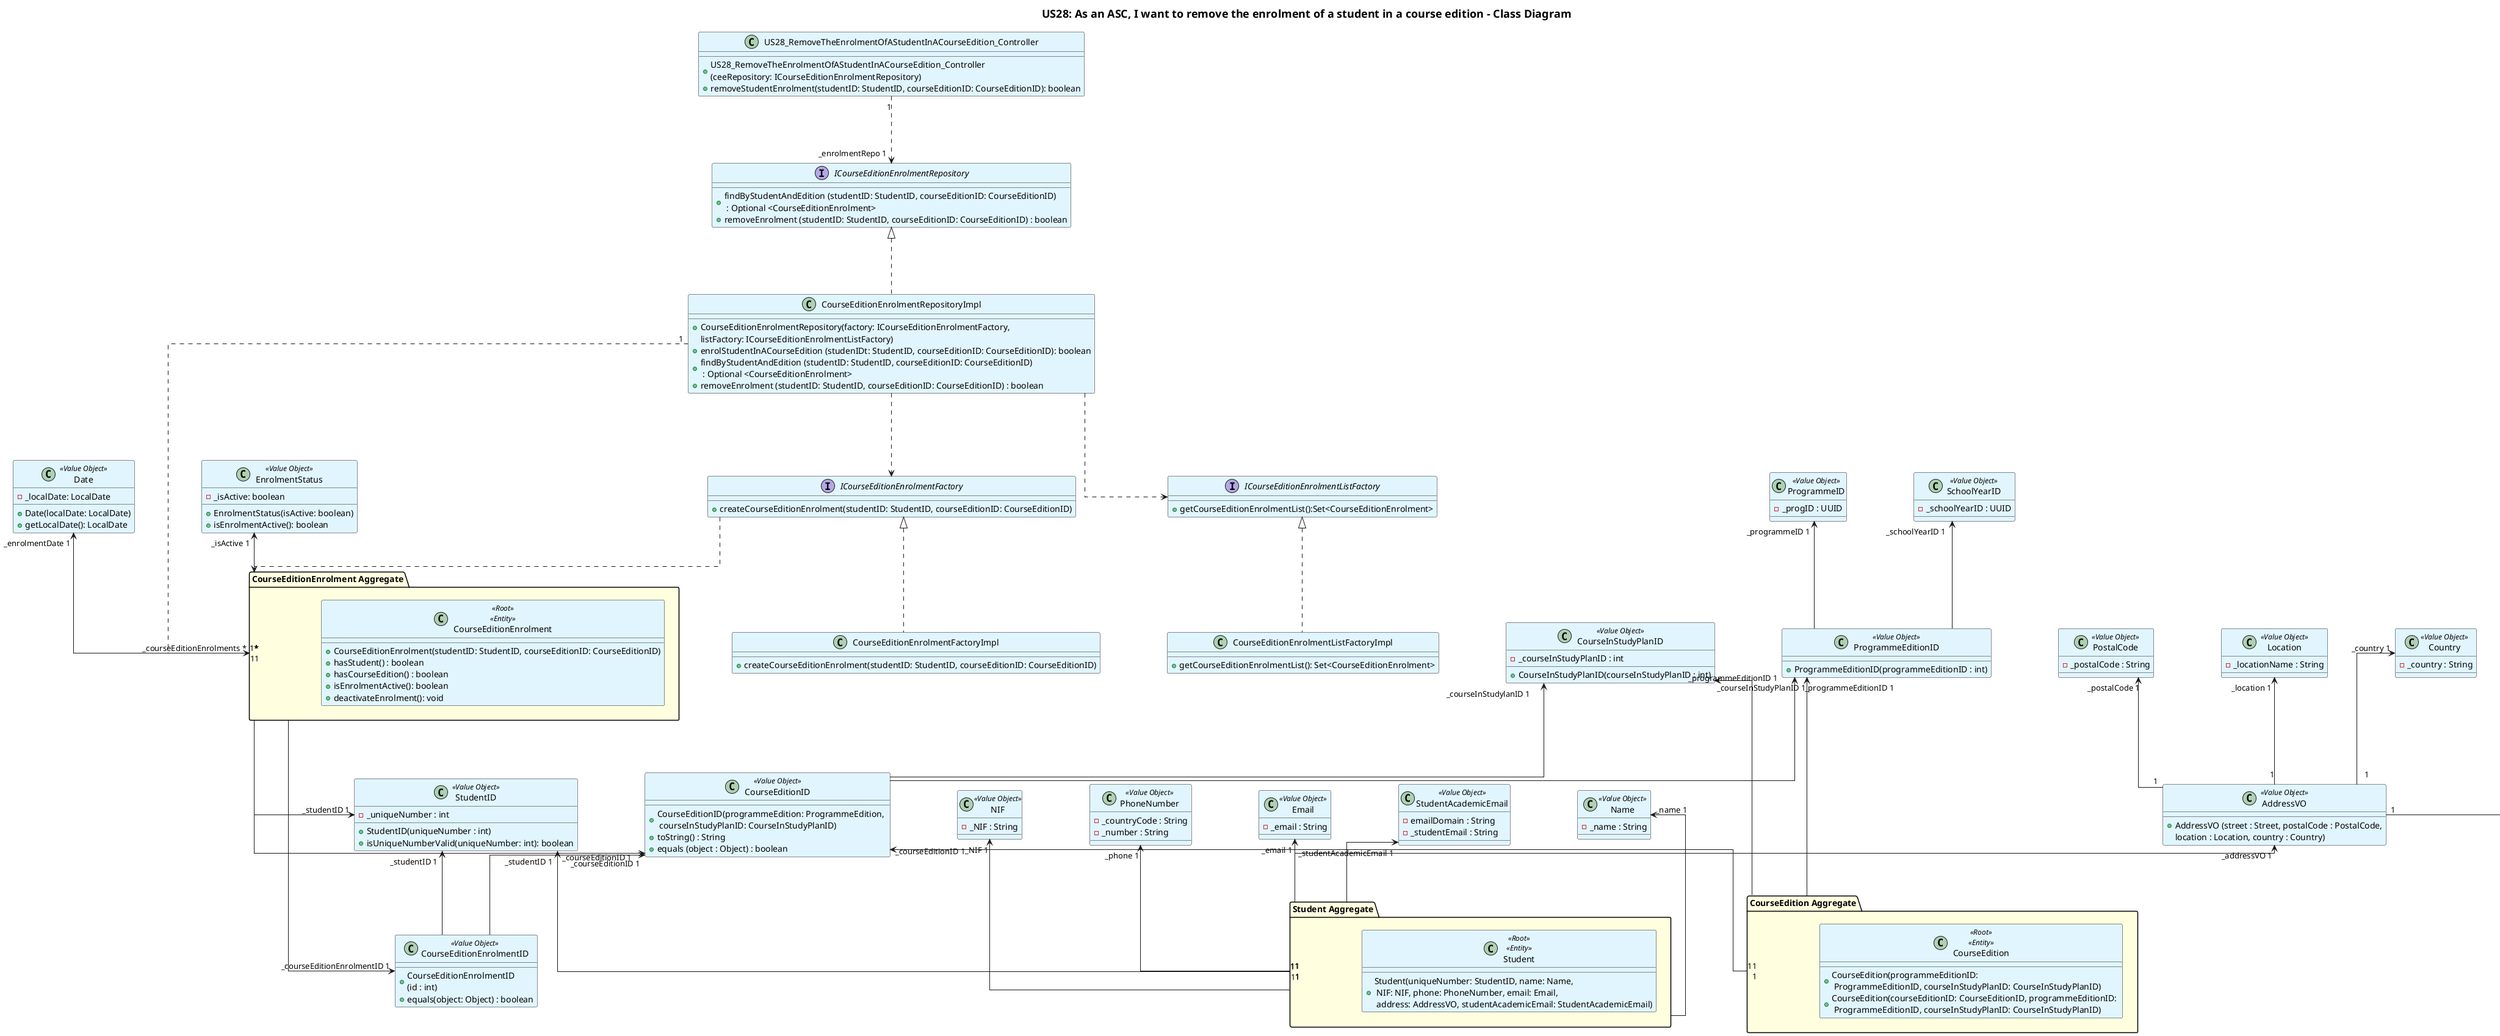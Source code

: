 @startuml
title US28: As an ASC, I want to remove the enrolment of a student in a course edition - Class Diagram
'!pragma layout smetana
skinparam ranksep 110
skinparam nodesep 110
skinparam classBackgroundColor #E1F5FE
skinparam titleFontSize 18
skinparam linetype ortho

class US28_RemoveTheEnrolmentOfAStudentInACourseEdition_Controller {
    +US28_RemoveTheEnrolmentOfAStudentInACourseEdition_Controller\n(ceeRepository: ICourseEditionEnrolmentRepository)
    +removeStudentEnrolment(studentID: StudentID, courseEditionID: CourseEditionID): boolean
}

package "CourseEditionEnrolment Aggregate" #LightYellow{
class CourseEditionEnrolment <<Root>> <<Entity>>{
    +CourseEditionEnrolment(studentID: StudentID, courseEditionID: CourseEditionID)
    +hasStudent() : boolean
    +hasCourseEdition() : boolean
    +isEnrolmentActive(): boolean
    +deactivateEnrolment(): void
}
}

class Date <<Value Object >> {
    -_localDate: LocalDate
    + Date(localDate: LocalDate)
    + getLocalDate(): LocalDate
}

class EnrolmentStatus <<Value Object>>{
    -_isActive: boolean
    + EnrolmentStatus(isActive: boolean)
    + isEnrolmentActive(): boolean
    }


class CourseEditionEnrolmentRepositoryImpl {
    +CourseEditionEnrolmentRepository(factory: ICourseEditionEnrolmentFactory,
     listFactory: ICourseEditionEnrolmentListFactory)
    +enrolStudentInACourseEdition (studenIDt: StudentID, courseEditionID: CourseEditionID): boolean
    +findByStudentAndEdition (studentID: StudentID, courseEditionID: CourseEditionID)\n : Optional <CourseEditionEnrolment>
    +removeEnrolment (studentID: StudentID, courseEditionID: CourseEditionID) : boolean
}

interface ICourseEditionEnrolmentRepository {
    +findByStudentAndEdition (studentID: StudentID, courseEditionID: CourseEditionID)\n : Optional <CourseEditionEnrolment>
    +removeEnrolment (studentID: StudentID, courseEditionID: CourseEditionID) : boolean
}

package "Student Aggregate" #LightYellow{
class Student <<Root>> <<Entity>>{
    + Student(uniqueNumber: StudentID, name: Name, \n NIF: NIF, phone: PhoneNumber, email: Email, \n address: AddressVO, studentAcademicEmail: StudentAcademicEmail)

}
}

class StudentID <<Value Object>> {
    -_uniqueNumber : int
    + StudentID(uniqueNumber : int)
    + isUniqueNumberValid(uniqueNumber: int): boolean
}

class Name <<Value Object>> {
    -_name : String
}

class NIF <<Value Object>> {
    -_NIF : String
}

class PhoneNumber <<Value Object>> {
    -_countryCode : String
    -_number : String
}

class Email <<Value Object>> {
    -_email : String
}

class AddressVO <<Value Object>> {
    + AddressVO (street : Street, postalCode : PostalCode,
    location : Location, country : Country)
}

class StudentAcademicEmail <<Value Object>> {
    -emailDomain : String
    -_studentEmail : String
}

class Street <<Value Object>> {
    -_street : String
}

class PostalCode <<Value Object>> {
    -_postalCode : String
}

class Location <<Value Object>> {
    -_locationName : String
}

class Country <<Value Object>> {
    -_country : String
}

class ProgrammeID <<Value Object>> {
    -_progID : UUID
}

class SchoolYearID <<Value Object>> {
    -_schoolYearID : UUID
}


package "CourseEdition Aggregate" #LightYellow{
class CourseEdition <<Root>> <<Entity>>{
    +CourseEdition(programmeEditionID: \n ProgrammeEditionID, courseInStudyPlanID: CourseInStudyPlanID)
    +CourseEdition(courseEditionID: CourseEditionID, programmeEditionID: \n ProgrammeEditionID, courseInStudyPlanID: CourseInStudyPlanID)
}
}

class CourseEditionID <<Value Object>> {
    + CourseEditionID(programmeEdition: ProgrammeEdition, \n courseInStudyPlanID: CourseInStudyPlanID)
    + toString() : String
    + equals (object : Object) : boolean
}

class CourseEditionEnrolmentID <<Value Object>> {
    + CourseEditionEnrolmentID\n(id : int)
    + equals(object: Object) : boolean
    }

class CourseInStudyPlanID <<Value Object>> {
    -_courseInStudyPlanID : int
    + CourseInStudyPlanID(courseInStudyPlanID : int)
}

class ProgrammeEditionID <<Value Object>> {
    + ProgrammeEditionID(programmeEditionID : int)
}

class CourseEditionEnrolmentFactoryImpl {
    +createCourseEditionEnrolment(studentID: StudentID, courseEditionID: CourseEditionID)
}

class CourseEditionEnrolmentListFactoryImpl{
    +getCourseEditionEnrolmentList(): Set<CourseEditionEnrolment>
}

interface ICourseEditionEnrolmentFactory{
    +createCourseEditionEnrolment(studentID: StudentID, courseEditionID: CourseEditionID)
}
interface ICourseEditionEnrolmentListFactory{
    +getCourseEditionEnrolmentList():Set<CourseEditionEnrolment>
}


"CourseEditionEnrolment Aggregate" "*" --> "_studentID 1" StudentID
"CourseEditionEnrolment Aggregate" "*" --> "_courseEditionID 1    " CourseEditionID
ICourseEditionEnrolmentFactory <|.. CourseEditionEnrolmentFactoryImpl
ICourseEditionEnrolmentListFactory <|.. CourseEditionEnrolmentListFactoryImpl
CourseEditionEnrolmentRepositoryImpl ..> ICourseEditionEnrolmentFactory
ICourseEditionEnrolmentFactory ..> "CourseEditionEnrolment Aggregate"
CourseEditionEnrolmentRepositoryImpl ..> ICourseEditionEnrolmentListFactory
ICourseEditionEnrolmentRepository <|.. CourseEditionEnrolmentRepositoryImpl
US28_RemoveTheEnrolmentOfAStudentInACourseEdition_Controller "1" ..> "_enrolmentRepo 1" ICourseEditionEnrolmentRepository
Date "_enrolmentDate 1" <-- "1" "CourseEditionEnrolment Aggregate"
EnrolmentStatus "_isActive 1" <-- "1" "CourseEditionEnrolment Aggregate"
StudentID "_studentID 1      " <-- "1" "Student Aggregate"
AddressVO "_addressVO 1" <-- "1" "Student Aggregate"
Street "_street 1" <-- "1" AddressVO
PostalCode "_postalCode 1" <-- "1" AddressVO
Location "_location 1" <-- "1" AddressVO
Country "_country 1" <-- "1" AddressVO
Name "_name 1" <-- "1" "Student Aggregate"
NIF "_NIF 1" <-- "1" "Student Aggregate"
PhoneNumber "_phone 1" <-- "1" "Student Aggregate"
Email "_email 1" <-- "1" "Student Aggregate"
StudentAcademicEmail "_studentAcademicEmail 1" <-- "1" "Student Aggregate"
CourseEditionEnrolmentRepositoryImpl "1"..> "_courseEditionEnrolments *    " "CourseEditionEnrolment Aggregate"
CourseEditionID "_courseEditionID 1" <-- "1" "CourseEdition Aggregate"
CourseInStudyPlanID "_courseInStudyPlanID 1             " <-- "1" "CourseEdition Aggregate"
ProgrammeEditionID "_programmeEditionID 1" <-- "1" "CourseEdition Aggregate"
CourseEditionEnrolmentID "_courseEditionEnrolmentID 1" <-- "1" "CourseEditionEnrolment Aggregate"
StudentID "_studentID 1" <--  CourseEditionEnrolmentID
CourseEditionID "      _courseEditionID 1" <--  CourseEditionEnrolmentID
CourseInStudyPlanID "_courseInStudylanID 1" <--  CourseEditionID
ProgrammeEditionID "        _programmeEditionID 1" <--  CourseEditionID
ProgrammeID "_programmeID 1" <--  ProgrammeEditionID
SchoolYearID "_schoolYearID 1" <--  ProgrammeEditionID




@enduml
